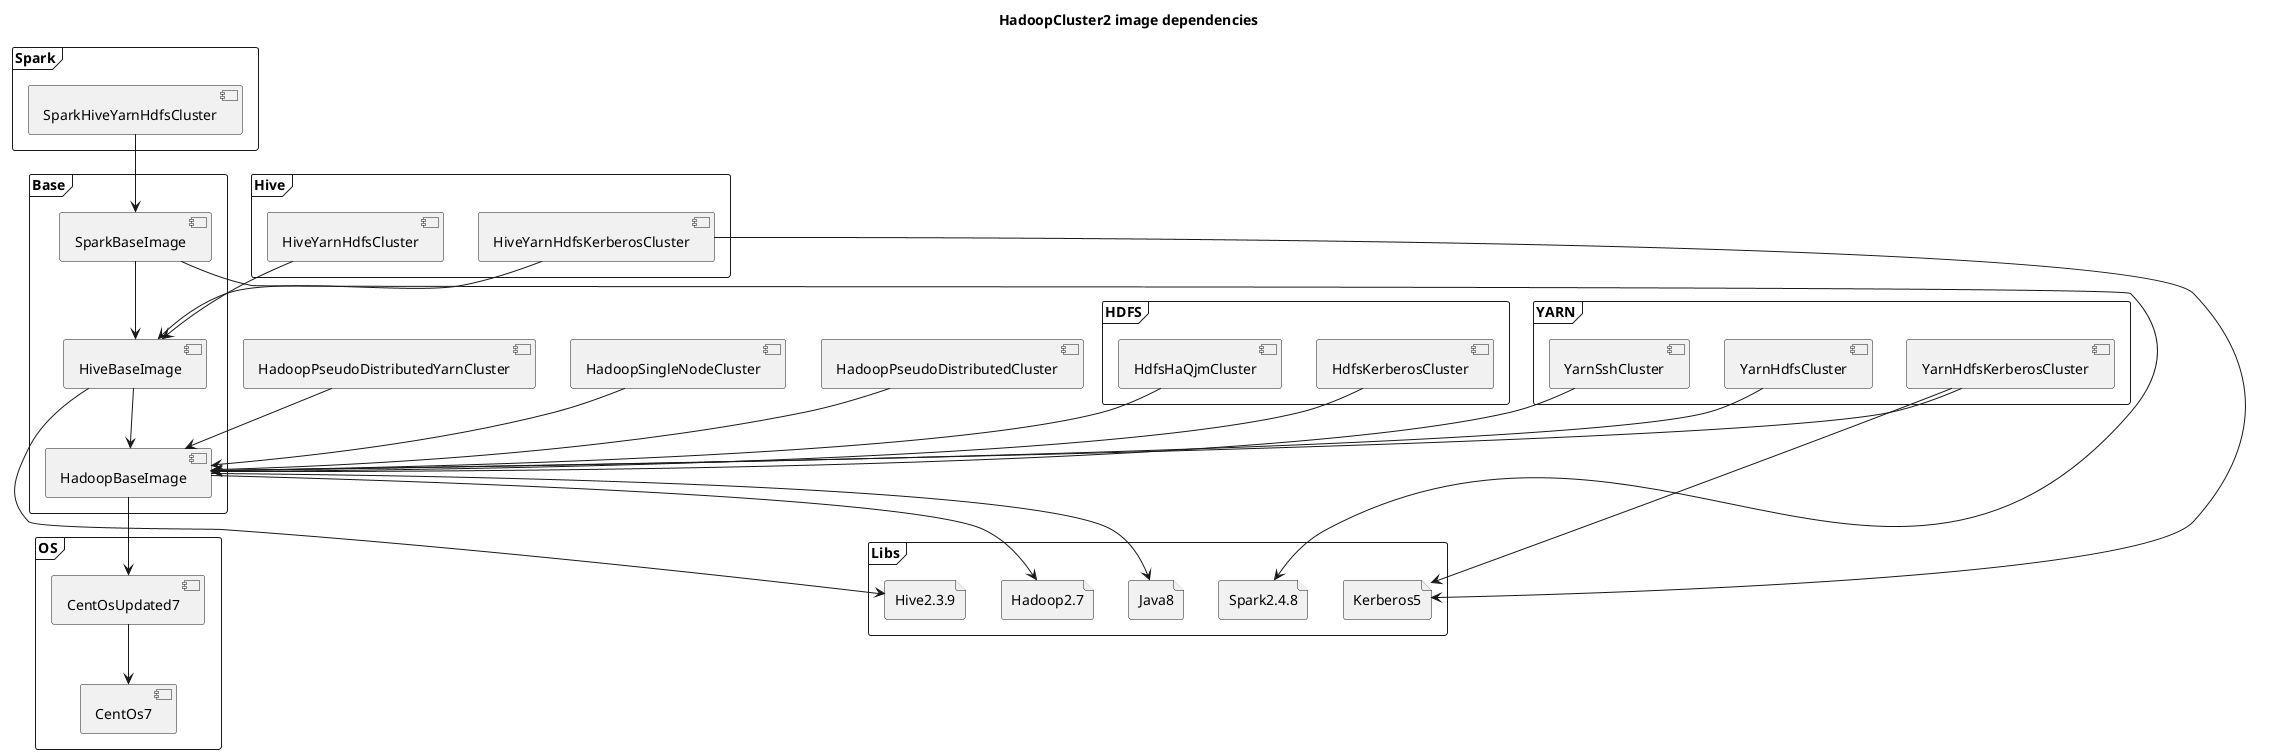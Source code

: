 @startuml
'https://plantuml.com/component-diagram

title "HadoopCluster2 image dependencies"

frame OS {
    component CentOs7
    component CentOsUpdated7
}
frame Libs {
    file Hadoop2.7
    file Java8
    file Hive2.3.9
    file Spark2.4.8
    file Kerberos5
}
frame Base {
    component HadoopBaseImage
    component HiveBaseImage
    component SparkBaseImage
    HadoopBaseImage --> CentOsUpdated7
    HadoopBaseImage --> Hadoop2.7
    HadoopBaseImage --> Java8
    HiveBaseImage --> HadoopBaseImage
    HiveBaseImage --> Hive2.3.9
}
component HadoopPseudoDistributedCluster
component HadoopPseudoDistributedYarnCluster
component HadoopSingleNodeCluster
frame HDFS {
    component HdfsKerberosCluster
    component HdfsHaQjmCluster
    HdfsKerberosCluster --> HadoopBaseImage
    HdfsHaQjmCluster --> HadoopBaseImage
}
frame YARN {
    component YarnHdfsCluster
    component YarnHdfsKerberosCluster
    component YarnSshCluster
    YarnHdfsCluster --> HadoopBaseImage
    YarnHdfsKerberosCluster --> HadoopBaseImage
    YarnHdfsKerberosCluster --> Kerberos5
    YarnSshCluster --> HadoopBaseImage
}
frame Hive {
    component HiveYarnHdfsCluster
    component HiveYarnHdfsKerberosCluster
    HiveYarnHdfsKerberosCluster --> HiveBaseImage
    HiveYarnHdfsKerberosCluster --> Kerberos5
    HiveYarnHdfsCluster --> HiveBaseImage
}
frame Spark {
    component SparkHiveYarnHdfsCluster
    SparkBaseImage --> HiveBaseImage
    SparkBaseImage --> Spark2.4.8
    SparkHiveYarnHdfsCluster --> SparkBaseImage
}

CentOsUpdated7 --> CentOs7
HadoopPseudoDistributedCluster --> HadoopBaseImage
HadoopPseudoDistributedYarnCluster --> HadoopBaseImage
HadoopSingleNodeCluster --> HadoopBaseImage

@enduml